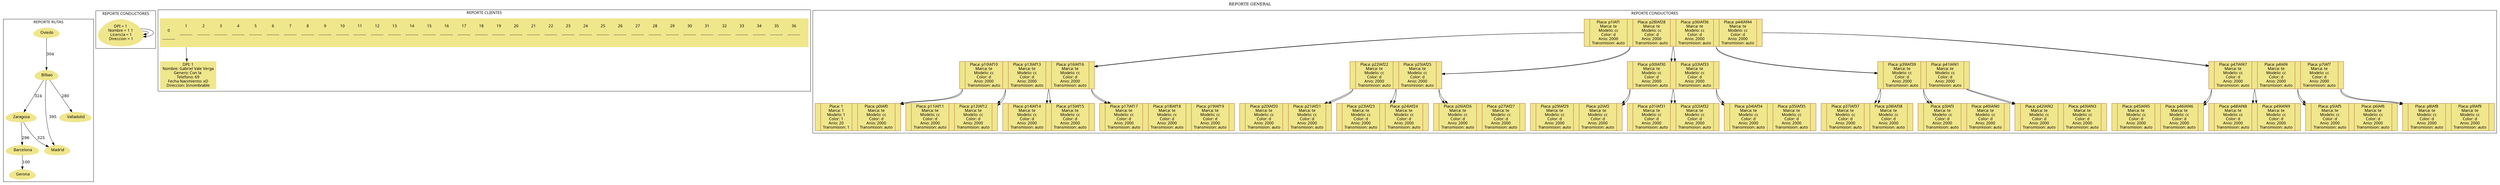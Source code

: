 digraph{

labelloc = "t;"label = "REPORTE GENERAL";

subgraph cluster_Map{ rankdir=LR; 
 node[shape = egg, style=filled, color = khaki, fontname = "Century Gothic"]; graph [fontname = "Century Gothic"];
labelloc = "t;"label = "REPORTE RUTAS";
"Oviedo"[label = " Oviedo"]
"Oviedo"->"Bilbao"[arrowhead=normal label= "304"]
"Bilbao"[label = " Bilbao"]
"Bilbao"->"Zaragoza"[arrowhead=normal label= "324"]
"Bilbao"->"Madrid"[arrowhead=normal label= "395"]
"Bilbao"->"Valladolid"[arrowhead=normal label= "280"]
"Zaragoza"[label = " Zaragoza"]
"Zaragoza"->"Barcelona"[arrowhead=normal label= "296"]
"Zaragoza"->"Madrid"[arrowhead=normal label= "325"]
"Madrid"[label = " Madrid"]
"Valladolid"[label = " Valladolid"]
"Barcelona"[label = " Barcelona"]
"Barcelona"->"Gerona"[arrowhead=normal label= "100"]
"Gerona"[label = " Gerona"]
}

subgraph cluster_Drivers{ rankdir=LR; 
 node[shape = egg, style=filled, color = khaki, fontname = "Century Gothic"]; graph [fontname = "Century Gothic"];
labelloc = "t;"label = "REPORTE CONDUCTORES";
x1[dir=both label = "DPI = 1\nNombre = 1 1\n Licencia = 1\n Direccion = 1"]x1-> x1
x1-> x1
}

subgraph cluster_Clientes{rankdir=LR
node[shape=record,style=filled, color = khaki, fontname = "Century Gothic"]; graph [fontname = "Century Gothic"];
 labelloc = "t;"label = "REPORTE CLIENTES";  Nodo506992552[label= 
"<P0>\n\n0\n\n----------\n\n|<P1>1\n\n----------\n\n|<P2>2\n\n----------\n\n|<P3>3\n\n----------\n\n|<P4>4\n\n----------\n\n|<P5>5\n\n----------\n\n|<P6>6\n\n----------\n\n|<P7>7\n\n----------\n\n|<P8>8\n\n----------\n\n|<P9>9\n\n----------\n\n|<P10>10\n\n----------\n\n|<P11>11\n\n----------\n\n|<P12>12\n\n----------\n\n|<P13>13\n\n----------\n\n|<P14>14\n\n----------\n\n|<P15>15\n\n----------\n\n|<P16>16\n\n----------\n\n|<P17>17\n\n----------\n\n|<P18>18\n\n----------\n\n|<P19>19\n\n----------\n\n|<P20>20\n\n----------\n\n|<P21>21\n\n----------\n\n|<P22>22\n\n----------\n\n|<P23>23\n\n----------\n\n|<P24>24\n\n----------\n\n|<P25>25\n\n----------\n\n|<P26>26\n\n----------\n\n|<P27>27\n\n----------\n\n|<P28>28\n\n----------\n\n|<P29>29\n\n----------\n\n|<P30>30\n\n----------\n\n|<P31>31\n\n----------\n\n|<P32>32\n\n----------\n\n|<P33>33\n\n----------\n\n|<P34>34\n\n----------\n\n|<P35>35\n\n----------\n\n|<P36>36\n\n----------\n\n|<P37>"];
Nodo1029630535[label=" DPI: 1\nNombre: Gabriel Vale Verga\nGenero: Con la \nTelefono: 69\nFecha Nacimiento: xD\nDireccion: Innombrable"];
Nodo506992552:P1 -> Nodo1029630535
}

subgraph cluster_Tree{node[shape=record, style=filled,fillcolor=khaki, color =sienna , fontname = "Century Gothic"]; graph [fontname = "Century Gothic"];
 labelloc = "t;"label = "REPORTE CONDUCTORES";Nodo827782961[label="<P0>|Placa: p1lAf1\nMarca: te\nModelo: cc\nColor: d\nAnio: 2000\nTransmision: auto|<P1>|Placa: p28lAf28\nMarca: te\nModelo: cc\nColor: d\nAnio: 2000\nTransmision: auto|<P2>|Placa: p36lAf36\nMarca: te\nModelo: cc\nColor: d\nAnio: 2000\nTransmision: auto|<P3>|Placa: p44lAf44\nMarca: te\nModelo: cc\nColor: d\nAnio: 2000\nTransmision: auto|<P4>"];
Nodo30325053[label="<P0>|Placa: p10lAf10\nMarca: te\nModelo: cc\nColor: d\nAnio: 2000\nTransmision: auto|<P1>|Placa: p13lAf13\nMarca: te\nModelo: cc\nColor: d\nAnio: 2000\nTransmision: auto|<P2>|Placa: p16lAf16\nMarca: te\nModelo: cc\nColor: d\nAnio: 2000\nTransmision: auto|<P3>"];
Nodo41652269[label="<P0>|Placa: 1\nMarca: 1\nModelo: 1\nColor: 1\nAnio: 20\nTransmision: 1|<P1>|Placa: p0lAf0\nMarca: te\nModelo: cc\nColor: d\nAnio: 2000\nTransmision: auto|<P2>"];
Nodo30325053:P0->Nodo41652269;
Nodo256780368[label="<P0>|Placa: p11lAf11\nMarca: te\nModelo: cc\nColor: d\nAnio: 2000\nTransmision: auto|<P1>|Placa: p12lAf12\nMarca: te\nModelo: cc\nColor: d\nAnio: 2000\nTransmision: auto|<P2>"];
Nodo30325053:P1->Nodo256780368;
Nodo153594359[label="<P0>|Placa: p14lAf14\nMarca: te\nModelo: cc\nColor: d\nAnio: 2000\nTransmision: auto|<P1>|Placa: p15lAf15\nMarca: te\nModelo: cc\nColor: d\nAnio: 2000\nTransmision: auto|<P2>"];
Nodo30325053:P2->Nodo153594359;
Nodo2111110847[label="<P0>|Placa: p17lAf17\nMarca: te\nModelo: cc\nColor: d\nAnio: 2000\nTransmision: auto|<P1>|Placa: p18lAf18\nMarca: te\nModelo: cc\nColor: d\nAnio: 2000\nTransmision: auto|<P2>|Placa: p19lAf19\nMarca: te\nModelo: cc\nColor: d\nAnio: 2000\nTransmision: auto|<P3>"];
Nodo30325053:P3->Nodo2111110847;
Nodo827782961:P0->Nodo30325053;
Nodo602989520[label="<P0>|Placa: p22lAf22\nMarca: te\nModelo: cc\nColor: d\nAnio: 2000\nTransmision: auto|<P1>|Placa: p25lAf25\nMarca: te\nModelo: cc\nColor: d\nAnio: 2000\nTransmision: auto|<P2>"];
Nodo1560429398[label="<P0>|Placa: p20lAf20\nMarca: te\nModelo: cc\nColor: d\nAnio: 2000\nTransmision: auto|<P1>|Placa: p21lAf21\nMarca: te\nModelo: cc\nColor: d\nAnio: 2000\nTransmision: auto|<P2>"];
Nodo602989520:P0->Nodo1560429398;
Nodo1767776528[label="<P0>|Placa: p23lAf23\nMarca: te\nModelo: cc\nColor: d\nAnio: 2000\nTransmision: auto|<P1>|Placa: p24lAf24\nMarca: te\nModelo: cc\nColor: d\nAnio: 2000\nTransmision: auto|<P2>"];
Nodo602989520:P1->Nodo1767776528;
Nodo858069890[label="<P0>|Placa: p26lAf26\nMarca: te\nModelo: cc\nColor: d\nAnio: 2000\nTransmision: auto|<P1>|Placa: p27lAf27\nMarca: te\nModelo: cc\nColor: d\nAnio: 2000\nTransmision: auto|<P2>"];
Nodo602989520:P2->Nodo858069890;
Nodo827782961:P1->Nodo602989520;
Nodo393183317[label="<P0>|Placa: p30lAf30\nMarca: te\nModelo: cc\nColor: d\nAnio: 2000\nTransmision: auto|<P1>|Placa: p33lAf33\nMarca: te\nModelo: cc\nColor: d\nAnio: 2000\nTransmision: auto|<P2>"];
Nodo1488480541[label="<P0>|Placa: p29lAf29\nMarca: te\nModelo: cc\nColor: d\nAnio: 2000\nTransmision: auto|<P1>|Placa: p2lAf2\nMarca: te\nModelo: cc\nColor: d\nAnio: 2000\nTransmision: auto|<P2>"];
Nodo393183317:P0->Nodo1488480541;
Nodo1089897915[label="<P0>|Placa: p31lAf31\nMarca: te\nModelo: cc\nColor: d\nAnio: 2000\nTransmision: auto|<P1>|Placa: p32lAf32\nMarca: te\nModelo: cc\nColor: d\nAnio: 2000\nTransmision: auto|<P2>"];
Nodo393183317:P1->Nodo1089897915;
Nodo1536454444[label="<P0>|Placa: p34lAf34\nMarca: te\nModelo: cc\nColor: d\nAnio: 2000\nTransmision: auto|<P1>|Placa: p35lAf35\nMarca: te\nModelo: cc\nColor: d\nAnio: 2000\nTransmision: auto|<P2>"];
Nodo393183317:P2->Nodo1536454444;
Nodo827782961:P2->Nodo393183317;
Nodo814883107[label="<P0>|Placa: p39lAf39\nMarca: te\nModelo: cc\nColor: d\nAnio: 2000\nTransmision: auto|<P1>|Placa: p41lAf41\nMarca: te\nModelo: cc\nColor: d\nAnio: 2000\nTransmision: auto|<P2>"];
Nodo729372333[label="<P0>|Placa: p37lAf37\nMarca: te\nModelo: cc\nColor: d\nAnio: 2000\nTransmision: auto|<P1>|Placa: p38lAf38\nMarca: te\nModelo: cc\nColor: d\nAnio: 2000\nTransmision: auto|<P2>"];
Nodo814883107:P0->Nodo729372333;
Nodo1607914788[label="<P0>|Placa: p3lAf3\nMarca: te\nModelo: cc\nColor: d\nAnio: 2000\nTransmision: auto|<P1>|Placa: p40lAf40\nMarca: te\nModelo: cc\nColor: d\nAnio: 2000\nTransmision: auto|<P2>"];
Nodo814883107:P1->Nodo1607914788;
Nodo667106557[label="<P0>|Placa: p42lAf42\nMarca: te\nModelo: cc\nColor: d\nAnio: 2000\nTransmision: auto|<P1>|Placa: p43lAf43\nMarca: te\nModelo: cc\nColor: d\nAnio: 2000\nTransmision: auto|<P2>"];
Nodo814883107:P2->Nodo667106557;
Nodo827782961:P3->Nodo814883107;
Nodo117017119[label="<P0>|Placa: p47lAf47\nMarca: te\nModelo: cc\nColor: d\nAnio: 2000\nTransmision: auto|<P1>|Placa: p4lAf4\nMarca: te\nModelo: cc\nColor: d\nAnio: 2000\nTransmision: auto|<P2>|Placa: p7lAf7\nMarca: te\nModelo: cc\nColor: d\nAnio: 2000\nTransmision: auto|<P3>"];
Nodo1741977683[label="<P0>|Placa: p45lAf45\nMarca: te\nModelo: cc\nColor: d\nAnio: 2000\nTransmision: auto|<P1>|Placa: p46lAf46\nMarca: te\nModelo: cc\nColor: d\nAnio: 2000\nTransmision: auto|<P2>"];
Nodo117017119:P0->Nodo1741977683;
Nodo239267448[label="<P0>|Placa: p48lAf48\nMarca: te\nModelo: cc\nColor: d\nAnio: 2000\nTransmision: auto|<P1>|Placa: p49lAf49\nMarca: te\nModelo: cc\nColor: d\nAnio: 2000\nTransmision: auto|<P2>"];
Nodo117017119:P1->Nodo239267448;
Nodo819470233[label="<P0>|Placa: p5lAf5\nMarca: te\nModelo: cc\nColor: d\nAnio: 2000\nTransmision: auto|<P1>|Placa: p6lAf6\nMarca: te\nModelo: cc\nColor: d\nAnio: 2000\nTransmision: auto|<P2>"];
Nodo117017119:P2->Nodo819470233;
Nodo2059129583[label="<P0>|Placa: p8lAf8\nMarca: te\nModelo: cc\nColor: d\nAnio: 2000\nTransmision: auto|<P1>|Placa: p9lAf9\nMarca: te\nModelo: cc\nColor: d\nAnio: 2000\nTransmision: auto|<P2>"];
Nodo117017119:P3->Nodo2059129583;
Nodo827782961:P4->Nodo117017119;
Nodo827782961[label="<P0>|Placa: p1lAf1\nMarca: te\nModelo: cc\nColor: d\nAnio: 2000\nTransmision: auto|<P1>|Placa: p28lAf28\nMarca: te\nModelo: cc\nColor: d\nAnio: 2000\nTransmision: auto|<P2>|Placa: p36lAf36\nMarca: te\nModelo: cc\nColor: d\nAnio: 2000\nTransmision: auto|<P3>|Placa: p44lAf44\nMarca: te\nModelo: cc\nColor: d\nAnio: 2000\nTransmision: auto|<P4>"];
Nodo30325053[label="<P0>|Placa: p10lAf10\nMarca: te\nModelo: cc\nColor: d\nAnio: 2000\nTransmision: auto|<P1>|Placa: p13lAf13\nMarca: te\nModelo: cc\nColor: d\nAnio: 2000\nTransmision: auto|<P2>|Placa: p16lAf16\nMarca: te\nModelo: cc\nColor: d\nAnio: 2000\nTransmision: auto|<P3>"];
Nodo41652269[label="<P0>|Placa: 1\nMarca: 1\nModelo: 1\nColor: 1\nAnio: 20\nTransmision: 1|<P1>|Placa: p0lAf0\nMarca: te\nModelo: cc\nColor: d\nAnio: 2000\nTransmision: auto|<P2>"];
Nodo30325053:P0->Nodo41652269;
Nodo256780368[label="<P0>|Placa: p11lAf11\nMarca: te\nModelo: cc\nColor: d\nAnio: 2000\nTransmision: auto|<P1>|Placa: p12lAf12\nMarca: te\nModelo: cc\nColor: d\nAnio: 2000\nTransmision: auto|<P2>"];
Nodo30325053:P1->Nodo256780368;
Nodo153594359[label="<P0>|Placa: p14lAf14\nMarca: te\nModelo: cc\nColor: d\nAnio: 2000\nTransmision: auto|<P1>|Placa: p15lAf15\nMarca: te\nModelo: cc\nColor: d\nAnio: 2000\nTransmision: auto|<P2>"];
Nodo30325053:P2->Nodo153594359;
Nodo2111110847[label="<P0>|Placa: p17lAf17\nMarca: te\nModelo: cc\nColor: d\nAnio: 2000\nTransmision: auto|<P1>|Placa: p18lAf18\nMarca: te\nModelo: cc\nColor: d\nAnio: 2000\nTransmision: auto|<P2>|Placa: p19lAf19\nMarca: te\nModelo: cc\nColor: d\nAnio: 2000\nTransmision: auto|<P3>"];
Nodo30325053:P3->Nodo2111110847;
Nodo827782961:P0->Nodo30325053;
Nodo602989520[label="<P0>|Placa: p22lAf22\nMarca: te\nModelo: cc\nColor: d\nAnio: 2000\nTransmision: auto|<P1>|Placa: p25lAf25\nMarca: te\nModelo: cc\nColor: d\nAnio: 2000\nTransmision: auto|<P2>"];
Nodo1560429398[label="<P0>|Placa: p20lAf20\nMarca: te\nModelo: cc\nColor: d\nAnio: 2000\nTransmision: auto|<P1>|Placa: p21lAf21\nMarca: te\nModelo: cc\nColor: d\nAnio: 2000\nTransmision: auto|<P2>"];
Nodo602989520:P0->Nodo1560429398;
Nodo1767776528[label="<P0>|Placa: p23lAf23\nMarca: te\nModelo: cc\nColor: d\nAnio: 2000\nTransmision: auto|<P1>|Placa: p24lAf24\nMarca: te\nModelo: cc\nColor: d\nAnio: 2000\nTransmision: auto|<P2>"];
Nodo602989520:P1->Nodo1767776528;
Nodo858069890[label="<P0>|Placa: p26lAf26\nMarca: te\nModelo: cc\nColor: d\nAnio: 2000\nTransmision: auto|<P1>|Placa: p27lAf27\nMarca: te\nModelo: cc\nColor: d\nAnio: 2000\nTransmision: auto|<P2>"];
Nodo602989520:P2->Nodo858069890;
Nodo827782961:P1->Nodo602989520;
Nodo393183317[label="<P0>|Placa: p30lAf30\nMarca: te\nModelo: cc\nColor: d\nAnio: 2000\nTransmision: auto|<P1>|Placa: p33lAf33\nMarca: te\nModelo: cc\nColor: d\nAnio: 2000\nTransmision: auto|<P2>"];
Nodo1488480541[label="<P0>|Placa: p29lAf29\nMarca: te\nModelo: cc\nColor: d\nAnio: 2000\nTransmision: auto|<P1>|Placa: p2lAf2\nMarca: te\nModelo: cc\nColor: d\nAnio: 2000\nTransmision: auto|<P2>"];
Nodo393183317:P0->Nodo1488480541;
Nodo1089897915[label="<P0>|Placa: p31lAf31\nMarca: te\nModelo: cc\nColor: d\nAnio: 2000\nTransmision: auto|<P1>|Placa: p32lAf32\nMarca: te\nModelo: cc\nColor: d\nAnio: 2000\nTransmision: auto|<P2>"];
Nodo393183317:P1->Nodo1089897915;
Nodo1536454444[label="<P0>|Placa: p34lAf34\nMarca: te\nModelo: cc\nColor: d\nAnio: 2000\nTransmision: auto|<P1>|Placa: p35lAf35\nMarca: te\nModelo: cc\nColor: d\nAnio: 2000\nTransmision: auto|<P2>"];
Nodo393183317:P2->Nodo1536454444;
Nodo827782961:P2->Nodo393183317;
Nodo814883107[label="<P0>|Placa: p39lAf39\nMarca: te\nModelo: cc\nColor: d\nAnio: 2000\nTransmision: auto|<P1>|Placa: p41lAf41\nMarca: te\nModelo: cc\nColor: d\nAnio: 2000\nTransmision: auto|<P2>"];
Nodo729372333[label="<P0>|Placa: p37lAf37\nMarca: te\nModelo: cc\nColor: d\nAnio: 2000\nTransmision: auto|<P1>|Placa: p38lAf38\nMarca: te\nModelo: cc\nColor: d\nAnio: 2000\nTransmision: auto|<P2>"];
Nodo814883107:P0->Nodo729372333;
Nodo1607914788[label="<P0>|Placa: p3lAf3\nMarca: te\nModelo: cc\nColor: d\nAnio: 2000\nTransmision: auto|<P1>|Placa: p40lAf40\nMarca: te\nModelo: cc\nColor: d\nAnio: 2000\nTransmision: auto|<P2>"];
Nodo814883107:P1->Nodo1607914788;
Nodo667106557[label="<P0>|Placa: p42lAf42\nMarca: te\nModelo: cc\nColor: d\nAnio: 2000\nTransmision: auto|<P1>|Placa: p43lAf43\nMarca: te\nModelo: cc\nColor: d\nAnio: 2000\nTransmision: auto|<P2>"];
Nodo814883107:P2->Nodo667106557;
Nodo827782961:P3->Nodo814883107;
Nodo117017119[label="<P0>|Placa: p47lAf47\nMarca: te\nModelo: cc\nColor: d\nAnio: 2000\nTransmision: auto|<P1>|Placa: p4lAf4\nMarca: te\nModelo: cc\nColor: d\nAnio: 2000\nTransmision: auto|<P2>|Placa: p7lAf7\nMarca: te\nModelo: cc\nColor: d\nAnio: 2000\nTransmision: auto|<P3>"];
Nodo1741977683[label="<P0>|Placa: p45lAf45\nMarca: te\nModelo: cc\nColor: d\nAnio: 2000\nTransmision: auto|<P1>|Placa: p46lAf46\nMarca: te\nModelo: cc\nColor: d\nAnio: 2000\nTransmision: auto|<P2>"];
Nodo117017119:P0->Nodo1741977683;
Nodo239267448[label="<P0>|Placa: p48lAf48\nMarca: te\nModelo: cc\nColor: d\nAnio: 2000\nTransmision: auto|<P1>|Placa: p49lAf49\nMarca: te\nModelo: cc\nColor: d\nAnio: 2000\nTransmision: auto|<P2>"];
Nodo117017119:P1->Nodo239267448;
Nodo819470233[label="<P0>|Placa: p5lAf5\nMarca: te\nModelo: cc\nColor: d\nAnio: 2000\nTransmision: auto|<P1>|Placa: p6lAf6\nMarca: te\nModelo: cc\nColor: d\nAnio: 2000\nTransmision: auto|<P2>"];
Nodo117017119:P2->Nodo819470233;
Nodo2059129583[label="<P0>|Placa: p8lAf8\nMarca: te\nModelo: cc\nColor: d\nAnio: 2000\nTransmision: auto|<P1>|Placa: p9lAf9\nMarca: te\nModelo: cc\nColor: d\nAnio: 2000\nTransmision: auto|<P2>"];
Nodo117017119:P3->Nodo2059129583;
Nodo827782961:P4->Nodo117017119;
}


}

